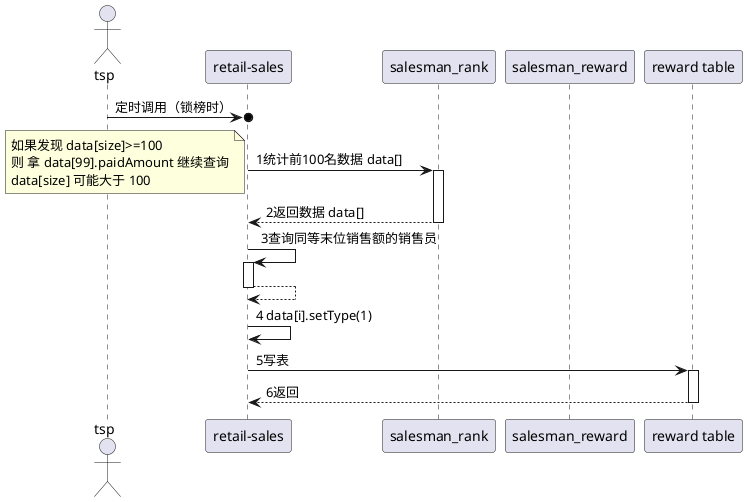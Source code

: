 @startuml
actor tsp as tsp

participant "retail-sales" as sales
participant "salesman_rank" as rank
participant "salesman_reward" as reward
participant "reward table" as t

tsp ->o sales : 定时调用（锁榜时）

sales -> rank : 1统计前100名数据 data[]
note left
    如果发现 data[size]>=100
    则 拿 data[99].paidAmount 继续查询
    data[size] 可能大于 100
end note
activate rank
return 2返回数据 data[]

sales -> sales : 3查询同等末位销售额的销售员
activate sales
return

sales -> sales :4 data[i].setType(1)

sales -> t :5写表
activate t
return 6返回
@enduml